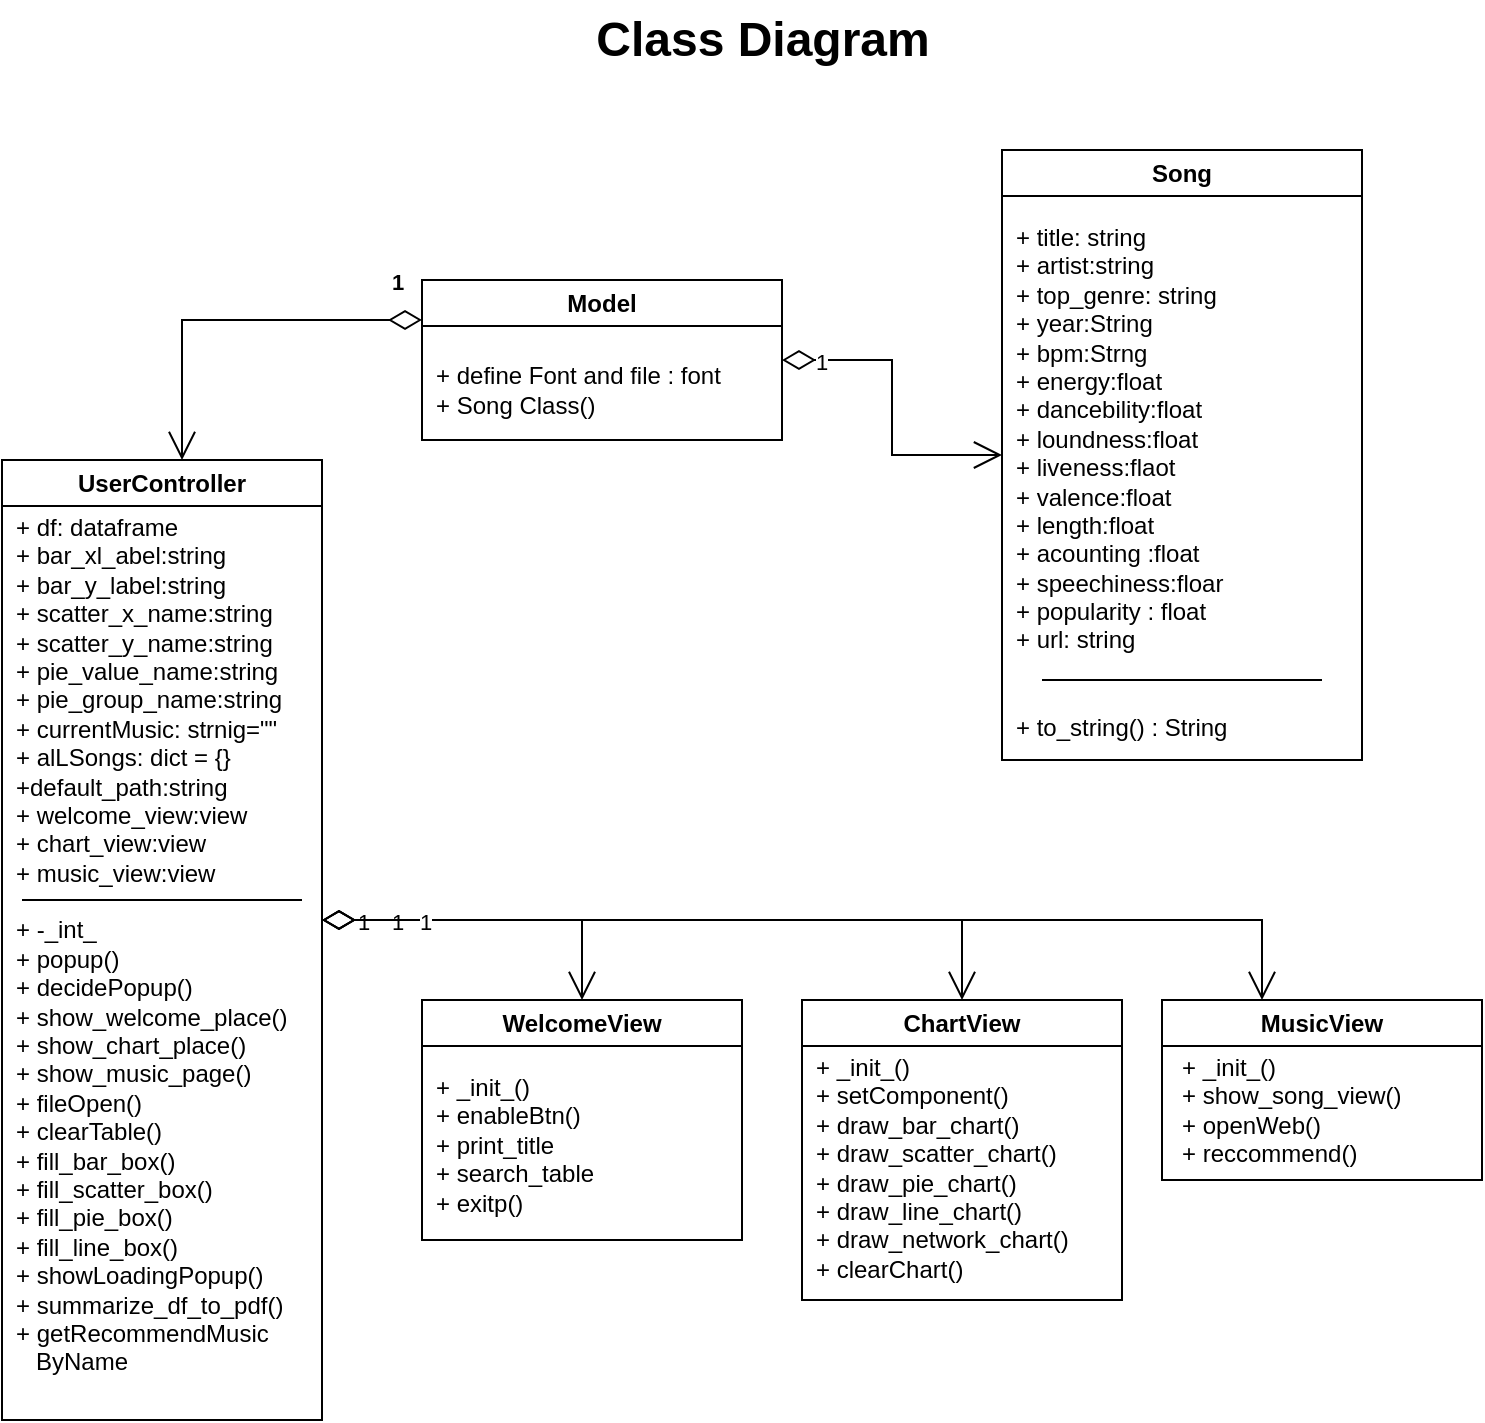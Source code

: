 <mxfile version="21.2.9" type="device" pages="3">
  <diagram name="Class Diagram" id="fSggAgI4S6IHh98AF-gC">
    <mxGraphModel dx="722" dy="376" grid="1" gridSize="10" guides="1" tooltips="1" connect="1" arrows="1" fold="1" page="1" pageScale="1" pageWidth="827" pageHeight="1169" math="0" shadow="0">
      <root>
        <mxCell id="0" />
        <mxCell id="1" parent="0" />
        <mxCell id="n7Qhv6DiiNvjM0RAV7l9-1" value="Model&lt;br&gt;" style="swimlane;whiteSpace=wrap;html=1;" parent="1" vertex="1">
          <mxGeometry x="260" y="160" width="180" height="80" as="geometry" />
        </mxCell>
        <mxCell id="n7Qhv6DiiNvjM0RAV7l9-8" value="+ define Font and file : font&lt;br&gt;+ Song Class()" style="text;html=1;strokeColor=none;fillColor=none;align=left;verticalAlign=middle;whiteSpace=wrap;rounded=0;" parent="n7Qhv6DiiNvjM0RAV7l9-1" vertex="1">
          <mxGeometry x="5" y="30" width="175" height="50" as="geometry" />
        </mxCell>
        <mxCell id="n7Qhv6DiiNvjM0RAV7l9-9" value="UserController" style="swimlane;whiteSpace=wrap;html=1;" parent="1" vertex="1">
          <mxGeometry x="50" y="250" width="160" height="480" as="geometry" />
        </mxCell>
        <mxCell id="n7Qhv6DiiNvjM0RAV7l9-10" value="+ df: dataframe&lt;br&gt;+ bar_xl_abel:string&lt;br&gt;+ bar_y_label:string&lt;br&gt;+ scatter_x_name:string&lt;br&gt;+ scatter_y_name:string&lt;br&gt;+ pie_value_name:string&lt;br&gt;+ pie_group_name:string&lt;br&gt;+ currentMusic: strnig=&quot;&quot;&lt;br&gt;+ alLSongs: dict = {}&lt;br&gt;+default_path:string&lt;br&gt;+ welcome_view:view&lt;br&gt;+ chart_view:view&lt;br style=&quot;border-color: var(--border-color);&quot;&gt;+ music_view:view&lt;br style=&quot;border-color: var(--border-color);&quot;&gt;&lt;br&gt;+ -_int_&lt;br&gt;+ popup()&lt;br&gt;+ decidePopup()&lt;br&gt;+ show_welcome_place()&lt;br&gt;+ show_chart_place()&lt;br&gt;+ show_music_page()&lt;br&gt;+ fileOpen()&lt;br&gt;+ clearTable()&lt;br&gt;+ fill_bar_box()&lt;br&gt;+&amp;nbsp;fill_scatter_box()&lt;br&gt;+&amp;nbsp;fill_pie_box()&lt;br&gt;+&amp;nbsp;fill_line_box()&lt;br&gt;+ showLoadingPopup()&lt;br&gt;+ summarize_df_to_pdf()&lt;br&gt;+ getRecommendMusic&lt;br&gt;&amp;nbsp; &amp;nbsp;ByName" style="text;html=1;strokeColor=none;fillColor=none;align=left;verticalAlign=top;whiteSpace=wrap;rounded=0;" parent="n7Qhv6DiiNvjM0RAV7l9-9" vertex="1">
          <mxGeometry x="5" y="20" width="155" height="450" as="geometry" />
        </mxCell>
        <mxCell id="nrfX9HSPmC_kJZTvqCdI-6" value="" style="endArrow=none;html=1;rounded=0;" edge="1" parent="n7Qhv6DiiNvjM0RAV7l9-9">
          <mxGeometry width="50" height="50" relative="1" as="geometry">
            <mxPoint x="10" y="220" as="sourcePoint" />
            <mxPoint x="150" y="220" as="targetPoint" />
          </mxGeometry>
        </mxCell>
        <mxCell id="n7Qhv6DiiNvjM0RAV7l9-13" value="WelcomeView" style="swimlane;whiteSpace=wrap;html=1;" parent="1" vertex="1">
          <mxGeometry x="260" y="520" width="160" height="120" as="geometry" />
        </mxCell>
        <mxCell id="n7Qhv6DiiNvjM0RAV7l9-14" value="+ _init_()&lt;br&gt;+ enableBtn()&lt;br&gt;+ print_title&lt;br&gt;+ search_table&lt;br&gt;+ exitp()" style="text;html=1;strokeColor=none;fillColor=none;align=left;verticalAlign=top;whiteSpace=wrap;rounded=0;" parent="n7Qhv6DiiNvjM0RAV7l9-13" vertex="1">
          <mxGeometry x="5" y="30" width="155" height="90" as="geometry" />
        </mxCell>
        <mxCell id="n7Qhv6DiiNvjM0RAV7l9-15" value="ChartView" style="swimlane;whiteSpace=wrap;html=1;startSize=23;" parent="1" vertex="1">
          <mxGeometry x="450" y="520" width="160" height="150" as="geometry" />
        </mxCell>
        <mxCell id="n7Qhv6DiiNvjM0RAV7l9-16" value="+ _init_()&lt;br&gt;+ setComponent()&lt;br&gt;+ draw_bar_chart()&lt;br&gt;+ draw_scatter_chart()&lt;br&gt;+ draw_pie_chart()&lt;br&gt;+ draw_line_chart()&lt;br&gt;+ draw_network_chart()&lt;br&gt;+ clearChart()&lt;br&gt;" style="text;html=1;strokeColor=none;fillColor=none;align=left;verticalAlign=top;whiteSpace=wrap;rounded=0;" parent="n7Qhv6DiiNvjM0RAV7l9-15" vertex="1">
          <mxGeometry x="5" y="20" width="155" height="130" as="geometry" />
        </mxCell>
        <mxCell id="n7Qhv6DiiNvjM0RAV7l9-18" value="MusicView" style="swimlane;whiteSpace=wrap;html=1;" parent="1" vertex="1">
          <mxGeometry x="630" y="520" width="160" height="90" as="geometry" />
        </mxCell>
        <mxCell id="n7Qhv6DiiNvjM0RAV7l9-19" value="+ _init_()&lt;br&gt;+ show_song_view()&lt;br&gt;+ openWeb()&lt;br&gt;+ reccommend()&lt;br&gt;" style="text;html=1;strokeColor=none;fillColor=none;align=left;verticalAlign=top;whiteSpace=wrap;rounded=0;" parent="n7Qhv6DiiNvjM0RAV7l9-18" vertex="1">
          <mxGeometry x="7.5" y="20" width="145" height="70" as="geometry" />
        </mxCell>
        <mxCell id="n7Qhv6DiiNvjM0RAV7l9-23" value="1" style="endArrow=open;html=1;endSize=12;startArrow=diamondThin;startSize=14;startFill=0;edgeStyle=orthogonalEdgeStyle;align=left;verticalAlign=bottom;rounded=0;fontStyle=1" parent="1" source="n7Qhv6DiiNvjM0RAV7l9-1" target="n7Qhv6DiiNvjM0RAV7l9-9" edge="1">
          <mxGeometry x="-0.818" y="-10" relative="1" as="geometry">
            <mxPoint x="250" y="260" as="sourcePoint" />
            <mxPoint x="390" y="370" as="targetPoint" />
            <Array as="points">
              <mxPoint x="140" y="180" />
            </Array>
            <mxPoint as="offset" />
          </mxGeometry>
        </mxCell>
        <mxCell id="n7Qhv6DiiNvjM0RAV7l9-31" value="Class Diagram" style="text;html=1;align=center;verticalAlign=middle;resizable=0;points=[];autosize=1;strokeColor=none;fillColor=none;fontSize=24;fontStyle=1" parent="1" vertex="1">
          <mxGeometry x="335" y="20" width="190" height="40" as="geometry" />
        </mxCell>
        <mxCell id="VFvqHP0_1UN2xF0G0YdJ-1" value="1" style="endArrow=open;html=1;endSize=12;startArrow=diamondThin;startSize=14;startFill=0;edgeStyle=orthogonalEdgeStyle;align=left;verticalAlign=bottom;rounded=0;" parent="1" source="n7Qhv6DiiNvjM0RAV7l9-9" target="n7Qhv6DiiNvjM0RAV7l9-15" edge="1">
          <mxGeometry x="-0.818" y="-10" relative="1" as="geometry">
            <mxPoint x="190" y="190" as="sourcePoint" />
            <mxPoint x="150" y="260" as="targetPoint" />
            <Array as="points">
              <mxPoint x="530" y="480" />
            </Array>
            <mxPoint as="offset" />
          </mxGeometry>
        </mxCell>
        <mxCell id="VFvqHP0_1UN2xF0G0YdJ-2" value="1" style="endArrow=open;html=1;endSize=12;startArrow=diamondThin;startSize=14;startFill=0;edgeStyle=orthogonalEdgeStyle;align=left;verticalAlign=bottom;rounded=0;" parent="1" source="n7Qhv6DiiNvjM0RAV7l9-9" target="n7Qhv6DiiNvjM0RAV7l9-13" edge="1">
          <mxGeometry x="-0.818" y="-10" relative="1" as="geometry">
            <mxPoint x="220" y="370" as="sourcePoint" />
            <mxPoint x="540" y="530" as="targetPoint" />
            <Array as="points">
              <mxPoint x="340" y="480" />
            </Array>
            <mxPoint as="offset" />
          </mxGeometry>
        </mxCell>
        <mxCell id="VFvqHP0_1UN2xF0G0YdJ-3" value="1" style="endArrow=open;html=1;endSize=12;startArrow=diamondThin;startSize=14;startFill=0;edgeStyle=orthogonalEdgeStyle;align=left;verticalAlign=bottom;rounded=0;" parent="1" source="n7Qhv6DiiNvjM0RAV7l9-9" target="n7Qhv6DiiNvjM0RAV7l9-18" edge="1">
          <mxGeometry x="-0.818" y="-10" relative="1" as="geometry">
            <mxPoint x="620" y="250" as="sourcePoint" />
            <mxPoint x="770" y="410" as="targetPoint" />
            <Array as="points">
              <mxPoint x="680" y="480" />
            </Array>
            <mxPoint as="offset" />
          </mxGeometry>
        </mxCell>
        <mxCell id="nrfX9HSPmC_kJZTvqCdI-1" value="Song" style="swimlane;whiteSpace=wrap;html=1;" vertex="1" parent="1">
          <mxGeometry x="550" y="95" width="180" height="305" as="geometry" />
        </mxCell>
        <mxCell id="nrfX9HSPmC_kJZTvqCdI-2" value="+ title: string&lt;br&gt;+ artist:string&lt;br&gt;+ top_genre: string&lt;br&gt;+ year:String&lt;br&gt;+ bpm:Strng&lt;br&gt;+ energy:float&lt;br&gt;+ dancebility:float&lt;br&gt;+ loundness:float&lt;br&gt;+ liveness:flaot&lt;br&gt;+ valence:float&lt;br&gt;+ length:float&lt;br&gt;+ acounting :float&lt;br&gt;+ speechiness:floar&lt;br&gt;+ popularity : float&lt;br&gt;+ url: string&lt;br&gt;&lt;br&gt;&lt;br&gt;+ to_string() : String" style="text;html=1;strokeColor=none;fillColor=none;align=left;verticalAlign=top;whiteSpace=wrap;rounded=0;" vertex="1" parent="nrfX9HSPmC_kJZTvqCdI-1">
          <mxGeometry x="5" y="30" width="175" height="270" as="geometry" />
        </mxCell>
        <mxCell id="nrfX9HSPmC_kJZTvqCdI-8" value="" style="endArrow=none;html=1;rounded=0;" edge="1" parent="nrfX9HSPmC_kJZTvqCdI-1">
          <mxGeometry width="50" height="50" relative="1" as="geometry">
            <mxPoint x="20" y="265" as="sourcePoint" />
            <mxPoint x="160" y="265" as="targetPoint" />
          </mxGeometry>
        </mxCell>
        <mxCell id="nrfX9HSPmC_kJZTvqCdI-3" value="1" style="endArrow=open;html=1;endSize=12;startArrow=diamondThin;startSize=14;startFill=0;edgeStyle=orthogonalEdgeStyle;align=left;verticalAlign=bottom;rounded=0;" edge="1" parent="1" source="n7Qhv6DiiNvjM0RAV7l9-1" target="nrfX9HSPmC_kJZTvqCdI-1">
          <mxGeometry x="-0.818" y="-10" relative="1" as="geometry">
            <mxPoint x="190" y="190" as="sourcePoint" />
            <mxPoint x="150" y="260" as="targetPoint" />
            <Array as="points" />
            <mxPoint as="offset" />
          </mxGeometry>
        </mxCell>
      </root>
    </mxGraphModel>
  </diagram>
  <diagram id="gYCeeV83zfeqr95Cegjw" name="Sq1Diagram">
    <mxGraphModel dx="2647" dy="1451" grid="1" gridSize="10" guides="1" tooltips="1" connect="1" arrows="1" fold="1" page="1" pageScale="1" pageWidth="827" pageHeight="1169" math="0" shadow="0">
      <root>
        <mxCell id="0" />
        <mxCell id="1" parent="0" />
        <mxCell id="9vS4zOZsgFM78NySJYgY-1" value="User" style="shape=umlActor;verticalLabelPosition=bottom;verticalAlign=top;html=1;outlineConnect=0;" vertex="1" parent="1">
          <mxGeometry x="140" y="50" width="40" height="90" as="geometry" />
        </mxCell>
        <mxCell id="9vS4zOZsgFM78NySJYgY-4" value="WelcomeView" style="rounded=0;whiteSpace=wrap;html=1;" vertex="1" parent="1">
          <mxGeometry x="320" y="75" width="120" height="40" as="geometry" />
        </mxCell>
        <mxCell id="9vS4zOZsgFM78NySJYgY-5" value="" style="endArrow=none;html=1;rounded=0;" edge="1" parent="1">
          <mxGeometry width="50" height="50" relative="1" as="geometry">
            <mxPoint x="160" y="580" as="sourcePoint" />
            <mxPoint x="160" y="180" as="targetPoint" />
          </mxGeometry>
        </mxCell>
        <mxCell id="9vS4zOZsgFM78NySJYgY-6" value="" style="endArrow=none;html=1;rounded=0;" edge="1" parent="1">
          <mxGeometry width="50" height="50" relative="1" as="geometry">
            <mxPoint x="380" y="590" as="sourcePoint" />
            <mxPoint x="379.6" y="115" as="targetPoint" />
          </mxGeometry>
        </mxCell>
        <mxCell id="9vS4zOZsgFM78NySJYgY-7" value="controller" style="rounded=0;whiteSpace=wrap;html=1;" vertex="1" parent="1">
          <mxGeometry x="525" y="75" width="120" height="40" as="geometry" />
        </mxCell>
        <mxCell id="9vS4zOZsgFM78NySJYgY-8" value="" style="endArrow=none;html=1;rounded=0;" edge="1" parent="1">
          <mxGeometry width="50" height="50" relative="1" as="geometry">
            <mxPoint x="585" y="580" as="sourcePoint" />
            <mxPoint x="584.6" y="115" as="targetPoint" />
          </mxGeometry>
        </mxCell>
        <mxCell id="9vS4zOZsgFM78NySJYgY-11" value="Welcome View" style="text;html=1;align=center;verticalAlign=middle;resizable=0;points=[];autosize=1;strokeColor=none;fillColor=none;fontSize=20;fontStyle=1" vertex="1" parent="1">
          <mxGeometry x="50" y="10" width="160" height="40" as="geometry" />
        </mxCell>
        <mxCell id="9vS4zOZsgFM78NySJYgY-12" value="" style="endArrow=classic;html=1;rounded=0;" edge="1" parent="1">
          <mxGeometry width="50" height="50" relative="1" as="geometry">
            <mxPoint x="160" y="210" as="sourcePoint" />
            <mxPoint x="380" y="210" as="targetPoint" />
          </mxGeometry>
        </mxCell>
        <mxCell id="9vS4zOZsgFM78NySJYgY-13" value="run program" style="text;html=1;align=center;verticalAlign=middle;resizable=0;points=[];autosize=1;strokeColor=none;fillColor=none;" vertex="1" parent="1">
          <mxGeometry x="225" y="186" width="90" height="30" as="geometry" />
        </mxCell>
        <mxCell id="9vS4zOZsgFM78NySJYgY-14" value="" style="endArrow=classic;html=1;rounded=0;dashed=1;" edge="1" parent="1">
          <mxGeometry width="50" height="50" relative="1" as="geometry">
            <mxPoint x="380" y="250" as="sourcePoint" />
            <mxPoint x="160" y="250" as="targetPoint" />
          </mxGeometry>
        </mxCell>
        <mxCell id="9vS4zOZsgFM78NySJYgY-15" value="show welcome page" style="text;html=1;align=center;verticalAlign=middle;resizable=0;points=[];autosize=1;strokeColor=none;fillColor=none;" vertex="1" parent="1">
          <mxGeometry x="200" y="228" width="130" height="30" as="geometry" />
        </mxCell>
        <mxCell id="9vS4zOZsgFM78NySJYgY-16" value="" style="endArrow=classic;html=1;rounded=0;" edge="1" parent="1">
          <mxGeometry width="50" height="50" relative="1" as="geometry">
            <mxPoint x="160" y="290" as="sourcePoint" />
            <mxPoint x="380" y="290" as="targetPoint" />
          </mxGeometry>
        </mxCell>
        <mxCell id="9vS4zOZsgFM78NySJYgY-17" value="import file" style="text;html=1;align=center;verticalAlign=middle;resizable=0;points=[];autosize=1;strokeColor=none;fillColor=none;" vertex="1" parent="1">
          <mxGeometry x="220" y="268" width="80" height="30" as="geometry" />
        </mxCell>
        <mxCell id="9vS4zOZsgFM78NySJYgY-19" value="" style="endArrow=classic;html=1;rounded=0;dashed=1;" edge="1" parent="1">
          <mxGeometry width="50" height="50" relative="1" as="geometry">
            <mxPoint x="760" y="330" as="sourcePoint" />
            <mxPoint x="380" y="330" as="targetPoint" />
          </mxGeometry>
        </mxCell>
        <mxCell id="9vS4zOZsgFM78NySJYgY-20" value="" style="endArrow=classic;html=1;rounded=0;dashed=1;" edge="1" parent="1">
          <mxGeometry width="50" height="50" relative="1" as="geometry">
            <mxPoint x="380" y="330" as="sourcePoint" />
            <mxPoint x="160" y="330" as="targetPoint" />
          </mxGeometry>
        </mxCell>
        <mxCell id="9vS4zOZsgFM78NySJYgY-21" value="create dataframe &amp;amp; create dic of musics" style="text;html=1;align=center;verticalAlign=middle;resizable=0;points=[];autosize=1;strokeColor=none;fillColor=none;" vertex="1" parent="1">
          <mxGeometry x="390" y="308" width="230" height="30" as="geometry" />
        </mxCell>
        <mxCell id="9vS4zOZsgFM78NySJYgY-22" value="Show table and enable action" style="text;html=1;align=center;verticalAlign=middle;resizable=0;points=[];autosize=1;strokeColor=none;fillColor=none;" vertex="1" parent="1">
          <mxGeometry x="180" y="298" width="180" height="30" as="geometry" />
        </mxCell>
        <mxCell id="9vS4zOZsgFM78NySJYgY-39" value="User" style="shape=umlActor;verticalLabelPosition=bottom;verticalAlign=top;html=1;outlineConnect=0;" vertex="1" parent="1">
          <mxGeometry x="145" y="710" width="40" height="90" as="geometry" />
        </mxCell>
        <mxCell id="9vS4zOZsgFM78NySJYgY-40" value="ChartView" style="rounded=0;whiteSpace=wrap;html=1;" vertex="1" parent="1">
          <mxGeometry x="325" y="735" width="120" height="40" as="geometry" />
        </mxCell>
        <mxCell id="9vS4zOZsgFM78NySJYgY-41" value="" style="endArrow=none;html=1;rounded=0;" edge="1" parent="1">
          <mxGeometry width="50" height="50" relative="1" as="geometry">
            <mxPoint x="160" y="1100" as="sourcePoint" />
            <mxPoint x="165" y="840" as="targetPoint" />
          </mxGeometry>
        </mxCell>
        <mxCell id="9vS4zOZsgFM78NySJYgY-42" value="" style="endArrow=none;html=1;rounded=0;" edge="1" parent="1">
          <mxGeometry width="50" height="50" relative="1" as="geometry">
            <mxPoint x="385" y="1100" as="sourcePoint" />
            <mxPoint x="384.6" y="775" as="targetPoint" />
          </mxGeometry>
        </mxCell>
        <mxCell id="9vS4zOZsgFM78NySJYgY-43" value="controller" style="rounded=0;whiteSpace=wrap;html=1;" vertex="1" parent="1">
          <mxGeometry x="605" y="735" width="120" height="40" as="geometry" />
        </mxCell>
        <mxCell id="9vS4zOZsgFM78NySJYgY-44" value="" style="endArrow=none;html=1;rounded=0;" edge="1" parent="1">
          <mxGeometry width="50" height="50" relative="1" as="geometry">
            <mxPoint x="665" y="1090" as="sourcePoint" />
            <mxPoint x="664.6" y="775" as="targetPoint" />
          </mxGeometry>
        </mxCell>
        <mxCell id="9vS4zOZsgFM78NySJYgY-45" value="Chart view" style="text;html=1;align=center;verticalAlign=middle;resizable=0;points=[];autosize=1;strokeColor=none;fillColor=none;fontSize=20;fontStyle=1" vertex="1" parent="1">
          <mxGeometry x="35" y="670" width="120" height="40" as="geometry" />
        </mxCell>
        <mxCell id="9vS4zOZsgFM78NySJYgY-46" value="" style="endArrow=classic;html=1;rounded=0;" edge="1" parent="1">
          <mxGeometry width="50" height="50" relative="1" as="geometry">
            <mxPoint x="165" y="870" as="sourcePoint" />
            <mxPoint x="385" y="870" as="targetPoint" />
          </mxGeometry>
        </mxCell>
        <mxCell id="9vS4zOZsgFM78NySJYgY-47" value="open chartview" style="text;html=1;align=center;verticalAlign=middle;resizable=0;points=[];autosize=1;strokeColor=none;fillColor=none;" vertex="1" parent="1">
          <mxGeometry x="225" y="850" width="100" height="30" as="geometry" />
        </mxCell>
        <mxCell id="9vS4zOZsgFM78NySJYgY-48" value="" style="endArrow=classic;html=1;rounded=0;dashed=1;" edge="1" parent="1">
          <mxGeometry width="50" height="50" relative="1" as="geometry">
            <mxPoint x="385" y="910" as="sourcePoint" />
            <mxPoint x="165" y="910" as="targetPoint" />
          </mxGeometry>
        </mxCell>
        <mxCell id="9vS4zOZsgFM78NySJYgY-49" value="show view page" style="text;html=1;align=center;verticalAlign=middle;resizable=0;points=[];autosize=1;strokeColor=none;fillColor=none;" vertex="1" parent="1">
          <mxGeometry x="215" y="888" width="110" height="30" as="geometry" />
        </mxCell>
        <mxCell id="9vS4zOZsgFM78NySJYgY-50" value="" style="endArrow=classic;html=1;rounded=0;" edge="1" parent="1">
          <mxGeometry width="50" height="50" relative="1" as="geometry">
            <mxPoint x="165" y="950" as="sourcePoint" />
            <mxPoint x="380" y="950" as="targetPoint" />
          </mxGeometry>
        </mxCell>
        <mxCell id="9vS4zOZsgFM78NySJYgY-53" value="" style="endArrow=classic;html=1;rounded=0;dashed=1;" edge="1" parent="1">
          <mxGeometry width="50" height="50" relative="1" as="geometry">
            <mxPoint x="385" y="990" as="sourcePoint" />
            <mxPoint x="165" y="990" as="targetPoint" />
          </mxGeometry>
        </mxCell>
        <mxCell id="9vS4zOZsgFM78NySJYgY-55" value="change chart menu" style="text;html=1;align=center;verticalAlign=middle;resizable=0;points=[];autosize=1;strokeColor=none;fillColor=none;" vertex="1" parent="1">
          <mxGeometry x="215" y="960" width="130" height="30" as="geometry" />
        </mxCell>
        <mxCell id="9vS4zOZsgFM78NySJYgY-56" value="" style="endArrow=classic;html=1;rounded=0;" edge="1" parent="1">
          <mxGeometry width="50" height="50" relative="1" as="geometry">
            <mxPoint x="160" y="380" as="sourcePoint" />
            <mxPoint x="380" y="380" as="targetPoint" />
          </mxGeometry>
        </mxCell>
        <mxCell id="9vS4zOZsgFM78NySJYgY-57" value="select menu" style="text;html=1;align=center;verticalAlign=middle;resizable=0;points=[];autosize=1;strokeColor=none;fillColor=none;" vertex="1" parent="1">
          <mxGeometry x="220" y="353" width="90" height="30" as="geometry" />
        </mxCell>
        <mxCell id="9vS4zOZsgFM78NySJYgY-59" value="" style="endArrow=classic;html=1;rounded=0;" edge="1" parent="1">
          <mxGeometry width="50" height="50" relative="1" as="geometry">
            <mxPoint x="380" y="380" as="sourcePoint" />
            <mxPoint x="760" y="380" as="targetPoint" />
          </mxGeometry>
        </mxCell>
        <mxCell id="9vS4zOZsgFM78NySJYgY-60" value="call view manage function" style="text;html=1;align=center;verticalAlign=middle;resizable=0;points=[];autosize=1;strokeColor=none;fillColor=none;" vertex="1" parent="1">
          <mxGeometry x="414" y="353" width="160" height="30" as="geometry" />
        </mxCell>
        <mxCell id="9vS4zOZsgFM78NySJYgY-61" value="" style="endArrow=classic;html=1;rounded=0;dashed=1;" edge="1" parent="1">
          <mxGeometry width="50" height="50" relative="1" as="geometry">
            <mxPoint x="760" y="420" as="sourcePoint" />
            <mxPoint x="160" y="420" as="targetPoint" />
          </mxGeometry>
        </mxCell>
        <mxCell id="9vS4zOZsgFM78NySJYgY-62" value="model;" style="rounded=0;whiteSpace=wrap;html=1;" vertex="1" parent="1">
          <mxGeometry x="700" y="75" width="120" height="40" as="geometry" />
        </mxCell>
        <mxCell id="9vS4zOZsgFM78NySJYgY-63" value="" style="endArrow=none;html=1;rounded=0;" edge="1" parent="1">
          <mxGeometry width="50" height="50" relative="1" as="geometry">
            <mxPoint x="760" y="580" as="sourcePoint" />
            <mxPoint x="759.6" y="115" as="targetPoint" />
          </mxGeometry>
        </mxCell>
        <mxCell id="9vS4zOZsgFM78NySJYgY-66" value="" style="endArrow=classic;html=1;rounded=0;dashed=1;" edge="1" parent="1">
          <mxGeometry width="50" height="50" relative="1" as="geometry">
            <mxPoint x="760" y="210" as="sourcePoint" />
            <mxPoint x="590" y="210" as="targetPoint" />
          </mxGeometry>
        </mxCell>
        <mxCell id="9vS4zOZsgFM78NySJYgY-67" value="" style="endArrow=classic;html=1;rounded=0;dashed=1;" edge="1" parent="1">
          <mxGeometry width="50" height="50" relative="1" as="geometry">
            <mxPoint x="760" y="170" as="sourcePoint" />
            <mxPoint x="380" y="170" as="targetPoint" />
          </mxGeometry>
        </mxCell>
        <mxCell id="9vS4zOZsgFM78NySJYgY-68" value="call font and file location" style="text;html=1;align=center;verticalAlign=middle;resizable=0;points=[];autosize=1;strokeColor=none;fillColor=none;" vertex="1" parent="1">
          <mxGeometry x="419" y="150" width="150" height="30" as="geometry" />
        </mxCell>
        <mxCell id="9vS4zOZsgFM78NySJYgY-69" value="music model" style="text;html=1;align=center;verticalAlign=middle;resizable=0;points=[];autosize=1;strokeColor=none;fillColor=none;" vertex="1" parent="1">
          <mxGeometry x="630" y="186" width="90" height="30" as="geometry" />
        </mxCell>
        <mxCell id="9vS4zOZsgFM78NySJYgY-71" value="change view" style="text;html=1;align=center;verticalAlign=middle;resizable=0;points=[];autosize=1;strokeColor=none;fillColor=none;" vertex="1" parent="1">
          <mxGeometry x="215" y="398" width="90" height="30" as="geometry" />
        </mxCell>
        <mxCell id="9vS4zOZsgFM78NySJYgY-72" value="" style="endArrow=classic;html=1;rounded=0;dashed=1;" edge="1" parent="1">
          <mxGeometry width="50" height="50" relative="1" as="geometry">
            <mxPoint x="665" y="810" as="sourcePoint" />
            <mxPoint x="385" y="810" as="targetPoint" />
          </mxGeometry>
        </mxCell>
        <mxCell id="9vS4zOZsgFM78NySJYgY-73" value="fill all chart data" style="text;html=1;align=center;verticalAlign=middle;resizable=0;points=[];autosize=1;strokeColor=none;fillColor=none;" vertex="1" parent="1">
          <mxGeometry x="490" y="788" width="110" height="30" as="geometry" />
        </mxCell>
        <mxCell id="9vS4zOZsgFM78NySJYgY-75" value="select chart menu" style="text;html=1;align=center;verticalAlign=middle;resizable=0;points=[];autosize=1;strokeColor=none;fillColor=none;" vertex="1" parent="1">
          <mxGeometry x="215" y="930" width="120" height="30" as="geometry" />
        </mxCell>
        <mxCell id="9vS4zOZsgFM78NySJYgY-76" value="" style="endArrow=classic;html=1;rounded=0;" edge="1" parent="1">
          <mxGeometry width="50" height="50" relative="1" as="geometry">
            <mxPoint x="166.25" y="1030" as="sourcePoint" />
            <mxPoint x="383.75" y="1030" as="targetPoint" />
          </mxGeometry>
        </mxCell>
        <mxCell id="9vS4zOZsgFM78NySJYgY-79" value="draw chart" style="text;html=1;align=center;verticalAlign=middle;resizable=0;points=[];autosize=1;strokeColor=none;fillColor=none;" vertex="1" parent="1">
          <mxGeometry x="240" y="1010" width="80" height="30" as="geometry" />
        </mxCell>
        <mxCell id="9vS4zOZsgFM78NySJYgY-81" value="" style="endArrow=classic;html=1;rounded=0;dashed=1;" edge="1" parent="1">
          <mxGeometry width="50" height="50" relative="1" as="geometry">
            <mxPoint x="670" y="1070" as="sourcePoint" />
            <mxPoint x="160" y="1070" as="targetPoint" />
          </mxGeometry>
        </mxCell>
        <mxCell id="9vS4zOZsgFM78NySJYgY-82" value="give music dataframe" style="text;html=1;align=center;verticalAlign=middle;resizable=0;points=[];autosize=1;strokeColor=none;fillColor=none;" vertex="1" parent="1">
          <mxGeometry x="430" y="1048" width="140" height="30" as="geometry" />
        </mxCell>
        <mxCell id="9vS4zOZsgFM78NySJYgY-85" value="show chart" style="text;html=1;align=center;verticalAlign=middle;resizable=0;points=[];autosize=1;strokeColor=none;fillColor=none;" vertex="1" parent="1">
          <mxGeometry x="225" y="1048" width="80" height="30" as="geometry" />
        </mxCell>
        <mxCell id="XqkA9gpWRbfdmTLbansG-1" value="" style="endArrow=classic;html=1;rounded=0;" edge="1" parent="1">
          <mxGeometry width="50" height="50" relative="1" as="geometry">
            <mxPoint x="160" y="460" as="sourcePoint" />
            <mxPoint x="380" y="460" as="targetPoint" />
          </mxGeometry>
        </mxCell>
        <mxCell id="XqkA9gpWRbfdmTLbansG-2" value="get report" style="text;html=1;align=center;verticalAlign=middle;resizable=0;points=[];autosize=1;strokeColor=none;fillColor=none;" vertex="1" parent="1">
          <mxGeometry x="230" y="440" width="70" height="30" as="geometry" />
        </mxCell>
        <mxCell id="XqkA9gpWRbfdmTLbansG-3" value="" style="endArrow=classic;html=1;rounded=0;dashed=1;" edge="1" parent="1">
          <mxGeometry width="50" height="50" relative="1" as="geometry">
            <mxPoint x="590" y="490" as="sourcePoint" />
            <mxPoint x="160" y="490" as="targetPoint" />
          </mxGeometry>
        </mxCell>
        <mxCell id="XqkA9gpWRbfdmTLbansG-5" value="create report pdf" style="text;html=1;align=center;verticalAlign=middle;resizable=0;points=[];autosize=1;strokeColor=none;fillColor=none;" vertex="1" parent="1">
          <mxGeometry x="430" y="470" width="110" height="30" as="geometry" />
        </mxCell>
        <mxCell id="XqkA9gpWRbfdmTLbansG-6" value="file explorer show pdf file" style="text;html=1;align=center;verticalAlign=middle;resizable=0;points=[];autosize=1;strokeColor=none;fillColor=none;" vertex="1" parent="1">
          <mxGeometry x="200" y="470" width="160" height="30" as="geometry" />
        </mxCell>
        <mxCell id="XqkA9gpWRbfdmTLbansG-8" value="" style="endArrow=classic;html=1;rounded=0;" edge="1" parent="1">
          <mxGeometry width="50" height="50" relative="1" as="geometry">
            <mxPoint x="160" y="540" as="sourcePoint" />
            <mxPoint x="380" y="540" as="targetPoint" />
          </mxGeometry>
        </mxCell>
        <mxCell id="XqkA9gpWRbfdmTLbansG-9" value="exit button" style="text;html=1;align=center;verticalAlign=middle;resizable=0;points=[];autosize=1;strokeColor=none;fillColor=none;" vertex="1" parent="1">
          <mxGeometry x="225" y="520" width="80" height="30" as="geometry" />
        </mxCell>
        <mxCell id="XqkA9gpWRbfdmTLbansG-10" value="" style="endArrow=classic;html=1;rounded=0;dashed=1;" edge="1" parent="1">
          <mxGeometry width="50" height="50" relative="1" as="geometry">
            <mxPoint x="380" y="569" as="sourcePoint" />
            <mxPoint x="165" y="570" as="targetPoint" />
          </mxGeometry>
        </mxCell>
        <mxCell id="XqkA9gpWRbfdmTLbansG-11" value="exit program" style="text;html=1;align=center;verticalAlign=middle;resizable=0;points=[];autosize=1;strokeColor=none;fillColor=none;" vertex="1" parent="1">
          <mxGeometry x="220" y="550" width="90" height="30" as="geometry" />
        </mxCell>
        <mxCell id="XqkA9gpWRbfdmTLbansG-12" value="call openfile function" style="text;html=1;align=center;verticalAlign=middle;resizable=0;points=[];autosize=1;strokeColor=none;fillColor=none;" vertex="1" parent="1">
          <mxGeometry x="420" y="268" width="130" height="30" as="geometry" />
        </mxCell>
        <mxCell id="XqkA9gpWRbfdmTLbansG-13" value="" style="endArrow=classic;html=1;rounded=0;" edge="1" parent="1">
          <mxGeometry width="50" height="50" relative="1" as="geometry">
            <mxPoint x="375" y="290" as="sourcePoint" />
            <mxPoint x="580" y="290" as="targetPoint" />
          </mxGeometry>
        </mxCell>
        <mxCell id="XqkA9gpWRbfdmTLbansG-14" value="" style="endArrow=classic;html=1;rounded=0;" edge="1" parent="1">
          <mxGeometry width="50" height="50" relative="1" as="geometry">
            <mxPoint x="574" y="290" as="sourcePoint" />
            <mxPoint x="760" y="290" as="targetPoint" />
          </mxGeometry>
        </mxCell>
        <mxCell id="XqkA9gpWRbfdmTLbansG-15" value="create music data" style="text;html=1;align=center;verticalAlign=middle;resizable=0;points=[];autosize=1;strokeColor=none;fillColor=none;" vertex="1" parent="1">
          <mxGeometry x="615" y="268" width="120" height="30" as="geometry" />
        </mxCell>
      </root>
    </mxGraphModel>
  </diagram>
  <diagram id="diy7ek9EZL165PJW8VkX" name="Sq1Diagram">
    <mxGraphModel dx="1036" dy="568" grid="1" gridSize="10" guides="1" tooltips="1" connect="1" arrows="1" fold="1" page="1" pageScale="1" pageWidth="827" pageHeight="1169" math="0" shadow="0">
      <root>
        <mxCell id="0" />
        <mxCell id="1" parent="0" />
        <mxCell id="GAWNeJHokysa0Zn-tq0a-1" value="User" style="shape=umlActor;verticalLabelPosition=bottom;verticalAlign=top;html=1;outlineConnect=0;" vertex="1" parent="1">
          <mxGeometry x="80" y="80" width="40" height="90" as="geometry" />
        </mxCell>
        <mxCell id="GAWNeJHokysa0Zn-tq0a-2" value="WelcomeView" style="rounded=0;whiteSpace=wrap;html=1;" vertex="1" parent="1">
          <mxGeometry x="210" y="105" width="120" height="40" as="geometry" />
        </mxCell>
        <mxCell id="GAWNeJHokysa0Zn-tq0a-4" value="" style="endArrow=none;html=1;rounded=0;" edge="1" parent="1">
          <mxGeometry width="50" height="50" relative="1" as="geometry">
            <mxPoint x="274" y="480" as="sourcePoint" />
            <mxPoint x="275" y="150" as="targetPoint" />
          </mxGeometry>
        </mxCell>
        <mxCell id="GAWNeJHokysa0Zn-tq0a-5" value="controller" style="rounded=0;whiteSpace=wrap;html=1;" vertex="1" parent="1">
          <mxGeometry x="630" y="105" width="120" height="40" as="geometry" />
        </mxCell>
        <mxCell id="GAWNeJHokysa0Zn-tq0a-6" value="" style="endArrow=none;html=1;rounded=0;" edge="1" parent="1">
          <mxGeometry width="50" height="50" relative="1" as="geometry">
            <mxPoint x="690" y="480" as="sourcePoint" />
            <mxPoint x="689.74" y="145" as="targetPoint" />
          </mxGeometry>
        </mxCell>
        <mxCell id="GAWNeJHokysa0Zn-tq0a-7" value="MusicView" style="text;html=1;align=center;verticalAlign=middle;resizable=0;points=[];autosize=1;strokeColor=none;fillColor=none;fontSize=20;fontStyle=1" vertex="1" parent="1">
          <mxGeometry x="45" y="30" width="130" height="40" as="geometry" />
        </mxCell>
        <mxCell id="GAWNeJHokysa0Zn-tq0a-23" value="" style="endArrow=none;html=1;rounded=0;" edge="1" parent="1">
          <mxGeometry width="50" height="50" relative="1" as="geometry">
            <mxPoint x="99" y="480" as="sourcePoint" />
            <mxPoint x="99.47" y="145" as="targetPoint" />
          </mxGeometry>
        </mxCell>
        <mxCell id="GAWNeJHokysa0Zn-tq0a-24" value="MusicView" style="rounded=0;whiteSpace=wrap;html=1;" vertex="1" parent="1">
          <mxGeometry x="410" y="105" width="120" height="40" as="geometry" />
        </mxCell>
        <mxCell id="GAWNeJHokysa0Zn-tq0a-25" value="" style="endArrow=none;html=1;rounded=0;" edge="1" parent="1">
          <mxGeometry width="50" height="50" relative="1" as="geometry">
            <mxPoint x="470" y="490" as="sourcePoint" />
            <mxPoint x="469.6" y="145" as="targetPoint" />
          </mxGeometry>
        </mxCell>
        <mxCell id="GAWNeJHokysa0Zn-tq0a-26" value="" style="endArrow=classic;html=1;rounded=0;entryX=1;entryY=0.925;entryDx=0;entryDy=0;entryPerimeter=0;" edge="1" parent="1" target="GAWNeJHokysa0Zn-tq0a-28">
          <mxGeometry width="50" height="50" relative="1" as="geometry">
            <mxPoint x="100" y="240" as="sourcePoint" />
            <mxPoint x="290" y="240" as="targetPoint" />
          </mxGeometry>
        </mxCell>
        <mxCell id="GAWNeJHokysa0Zn-tq0a-28" value="select music from table or&lt;br&gt;searching" style="text;html=1;align=left;verticalAlign=top;resizable=0;points=[];autosize=1;strokeColor=none;fillColor=none;" vertex="1" parent="1">
          <mxGeometry x="110" y="203" width="160" height="40" as="geometry" />
        </mxCell>
        <mxCell id="GAWNeJHokysa0Zn-tq0a-29" value="" style="endArrow=classic;html=1;rounded=0;exitX=1.027;exitY=0.973;exitDx=0;exitDy=0;exitPerimeter=0;" edge="1" parent="1" source="GAWNeJHokysa0Zn-tq0a-28">
          <mxGeometry width="50" height="50" relative="1" as="geometry">
            <mxPoint x="290" y="241" as="sourcePoint" />
            <mxPoint x="690" y="238" as="targetPoint" />
          </mxGeometry>
        </mxCell>
        <mxCell id="5tgUZk3gLQqbJ4zxcgD0-1" value="call view manage function" style="text;html=1;align=center;verticalAlign=middle;resizable=0;points=[];autosize=1;strokeColor=none;fillColor=none;" vertex="1" parent="1">
          <mxGeometry x="520" y="213" width="160" height="30" as="geometry" />
        </mxCell>
        <mxCell id="5tgUZk3gLQqbJ4zxcgD0-2" value="" style="endArrow=classic;html=1;rounded=0;dashed=1;" edge="1" parent="1">
          <mxGeometry width="50" height="50" relative="1" as="geometry">
            <mxPoint x="690" y="280" as="sourcePoint" />
            <mxPoint x="470" y="280" as="targetPoint" />
          </mxGeometry>
        </mxCell>
        <mxCell id="5tgUZk3gLQqbJ4zxcgD0-3" value="change view" style="text;html=1;align=center;verticalAlign=middle;resizable=0;points=[];autosize=1;strokeColor=none;fillColor=none;" vertex="1" parent="1">
          <mxGeometry x="555" y="260" width="90" height="30" as="geometry" />
        </mxCell>
        <mxCell id="5tgUZk3gLQqbJ4zxcgD0-4" value="" style="endArrow=classic;html=1;rounded=0;" edge="1" parent="1">
          <mxGeometry width="50" height="50" relative="1" as="geometry">
            <mxPoint x="270" y="320" as="sourcePoint" />
            <mxPoint x="470" y="320" as="targetPoint" />
          </mxGeometry>
        </mxCell>
        <mxCell id="5tgUZk3gLQqbJ4zxcgD0-5" value="open link music" style="text;html=1;align=center;verticalAlign=middle;resizable=0;points=[];autosize=1;strokeColor=none;fillColor=none;" vertex="1" parent="1">
          <mxGeometry x="320" y="300" width="110" height="30" as="geometry" />
        </mxCell>
        <mxCell id="5tgUZk3gLQqbJ4zxcgD0-6" value="" style="endArrow=classic;html=1;rounded=0;dashed=1;" edge="1" parent="1">
          <mxGeometry width="50" height="50" relative="1" as="geometry">
            <mxPoint x="470" y="360" as="sourcePoint" />
            <mxPoint x="270" y="360" as="targetPoint" />
          </mxGeometry>
        </mxCell>
        <mxCell id="5tgUZk3gLQqbJ4zxcgD0-9" value="if have link show youtube" style="text;html=1;align=center;verticalAlign=middle;resizable=0;points=[];autosize=1;strokeColor=none;fillColor=none;" vertex="1" parent="1">
          <mxGeometry x="295" y="340" width="160" height="30" as="geometry" />
        </mxCell>
        <mxCell id="5tgUZk3gLQqbJ4zxcgD0-10" value="" style="endArrow=classic;html=1;rounded=0;" edge="1" parent="1">
          <mxGeometry width="50" height="50" relative="1" as="geometry">
            <mxPoint x="275" y="400" as="sourcePoint" />
            <mxPoint x="475" y="400" as="targetPoint" />
          </mxGeometry>
        </mxCell>
        <mxCell id="5tgUZk3gLQqbJ4zxcgD0-11" value="open link music" style="text;html=1;align=center;verticalAlign=middle;resizable=0;points=[];autosize=1;strokeColor=none;fillColor=none;" vertex="1" parent="1">
          <mxGeometry x="325" y="380" width="110" height="30" as="geometry" />
        </mxCell>
        <mxCell id="5tgUZk3gLQqbJ4zxcgD0-12" value="" style="endArrow=classic;html=1;rounded=0;dashed=1;" edge="1" parent="1">
          <mxGeometry width="50" height="50" relative="1" as="geometry">
            <mxPoint x="475" y="440" as="sourcePoint" />
            <mxPoint x="275" y="440" as="targetPoint" />
          </mxGeometry>
        </mxCell>
        <mxCell id="5tgUZk3gLQqbJ4zxcgD0-13" value="show recommend music" style="text;html=1;align=center;verticalAlign=middle;resizable=0;points=[];autosize=1;strokeColor=none;fillColor=none;" vertex="1" parent="1">
          <mxGeometry x="305" y="420" width="150" height="30" as="geometry" />
        </mxCell>
        <mxCell id="5tgUZk3gLQqbJ4zxcgD0-16" value="" style="endArrow=classic;html=1;rounded=0;" edge="1" parent="1" target="5tgUZk3gLQqbJ4zxcgD0-15">
          <mxGeometry width="50" height="50" relative="1" as="geometry">
            <mxPoint x="490" y="400" as="sourcePoint" />
            <mxPoint x="690" y="400" as="targetPoint" />
          </mxGeometry>
        </mxCell>
        <mxCell id="5tgUZk3gLQqbJ4zxcgD0-15" value="call recommend music algorithm" style="text;html=1;align=center;verticalAlign=middle;resizable=0;points=[];autosize=1;strokeColor=none;fillColor=none;" vertex="1" parent="1">
          <mxGeometry x="485" y="380" width="200" height="30" as="geometry" />
        </mxCell>
        <mxCell id="5tgUZk3gLQqbJ4zxcgD0-17" value="" style="endArrow=classic;html=1;rounded=0;" edge="1" parent="1">
          <mxGeometry width="50" height="50" relative="1" as="geometry">
            <mxPoint x="445" y="400" as="sourcePoint" />
            <mxPoint x="690" y="400" as="targetPoint" />
          </mxGeometry>
        </mxCell>
        <mxCell id="7rrPEylF3OmWt2bheKfG-1" value="" style="endArrow=classic;html=1;rounded=0;dashed=1;exitX=1.023;exitY=0.765;exitDx=0;exitDy=0;exitPerimeter=0;" edge="1" parent="1" source="7rrPEylF3OmWt2bheKfG-2">
          <mxGeometry width="50" height="50" relative="1" as="geometry">
            <mxPoint x="750" y="192" as="sourcePoint" />
            <mxPoint x="470" y="192" as="targetPoint" />
          </mxGeometry>
        </mxCell>
        <mxCell id="7rrPEylF3OmWt2bheKfG-2" value="music data" style="text;html=1;align=center;verticalAlign=middle;resizable=0;points=[];autosize=1;strokeColor=none;fillColor=none;" vertex="1" parent="1">
          <mxGeometry x="590" y="170" width="80" height="30" as="geometry" />
        </mxCell>
      </root>
    </mxGraphModel>
  </diagram>
</mxfile>
